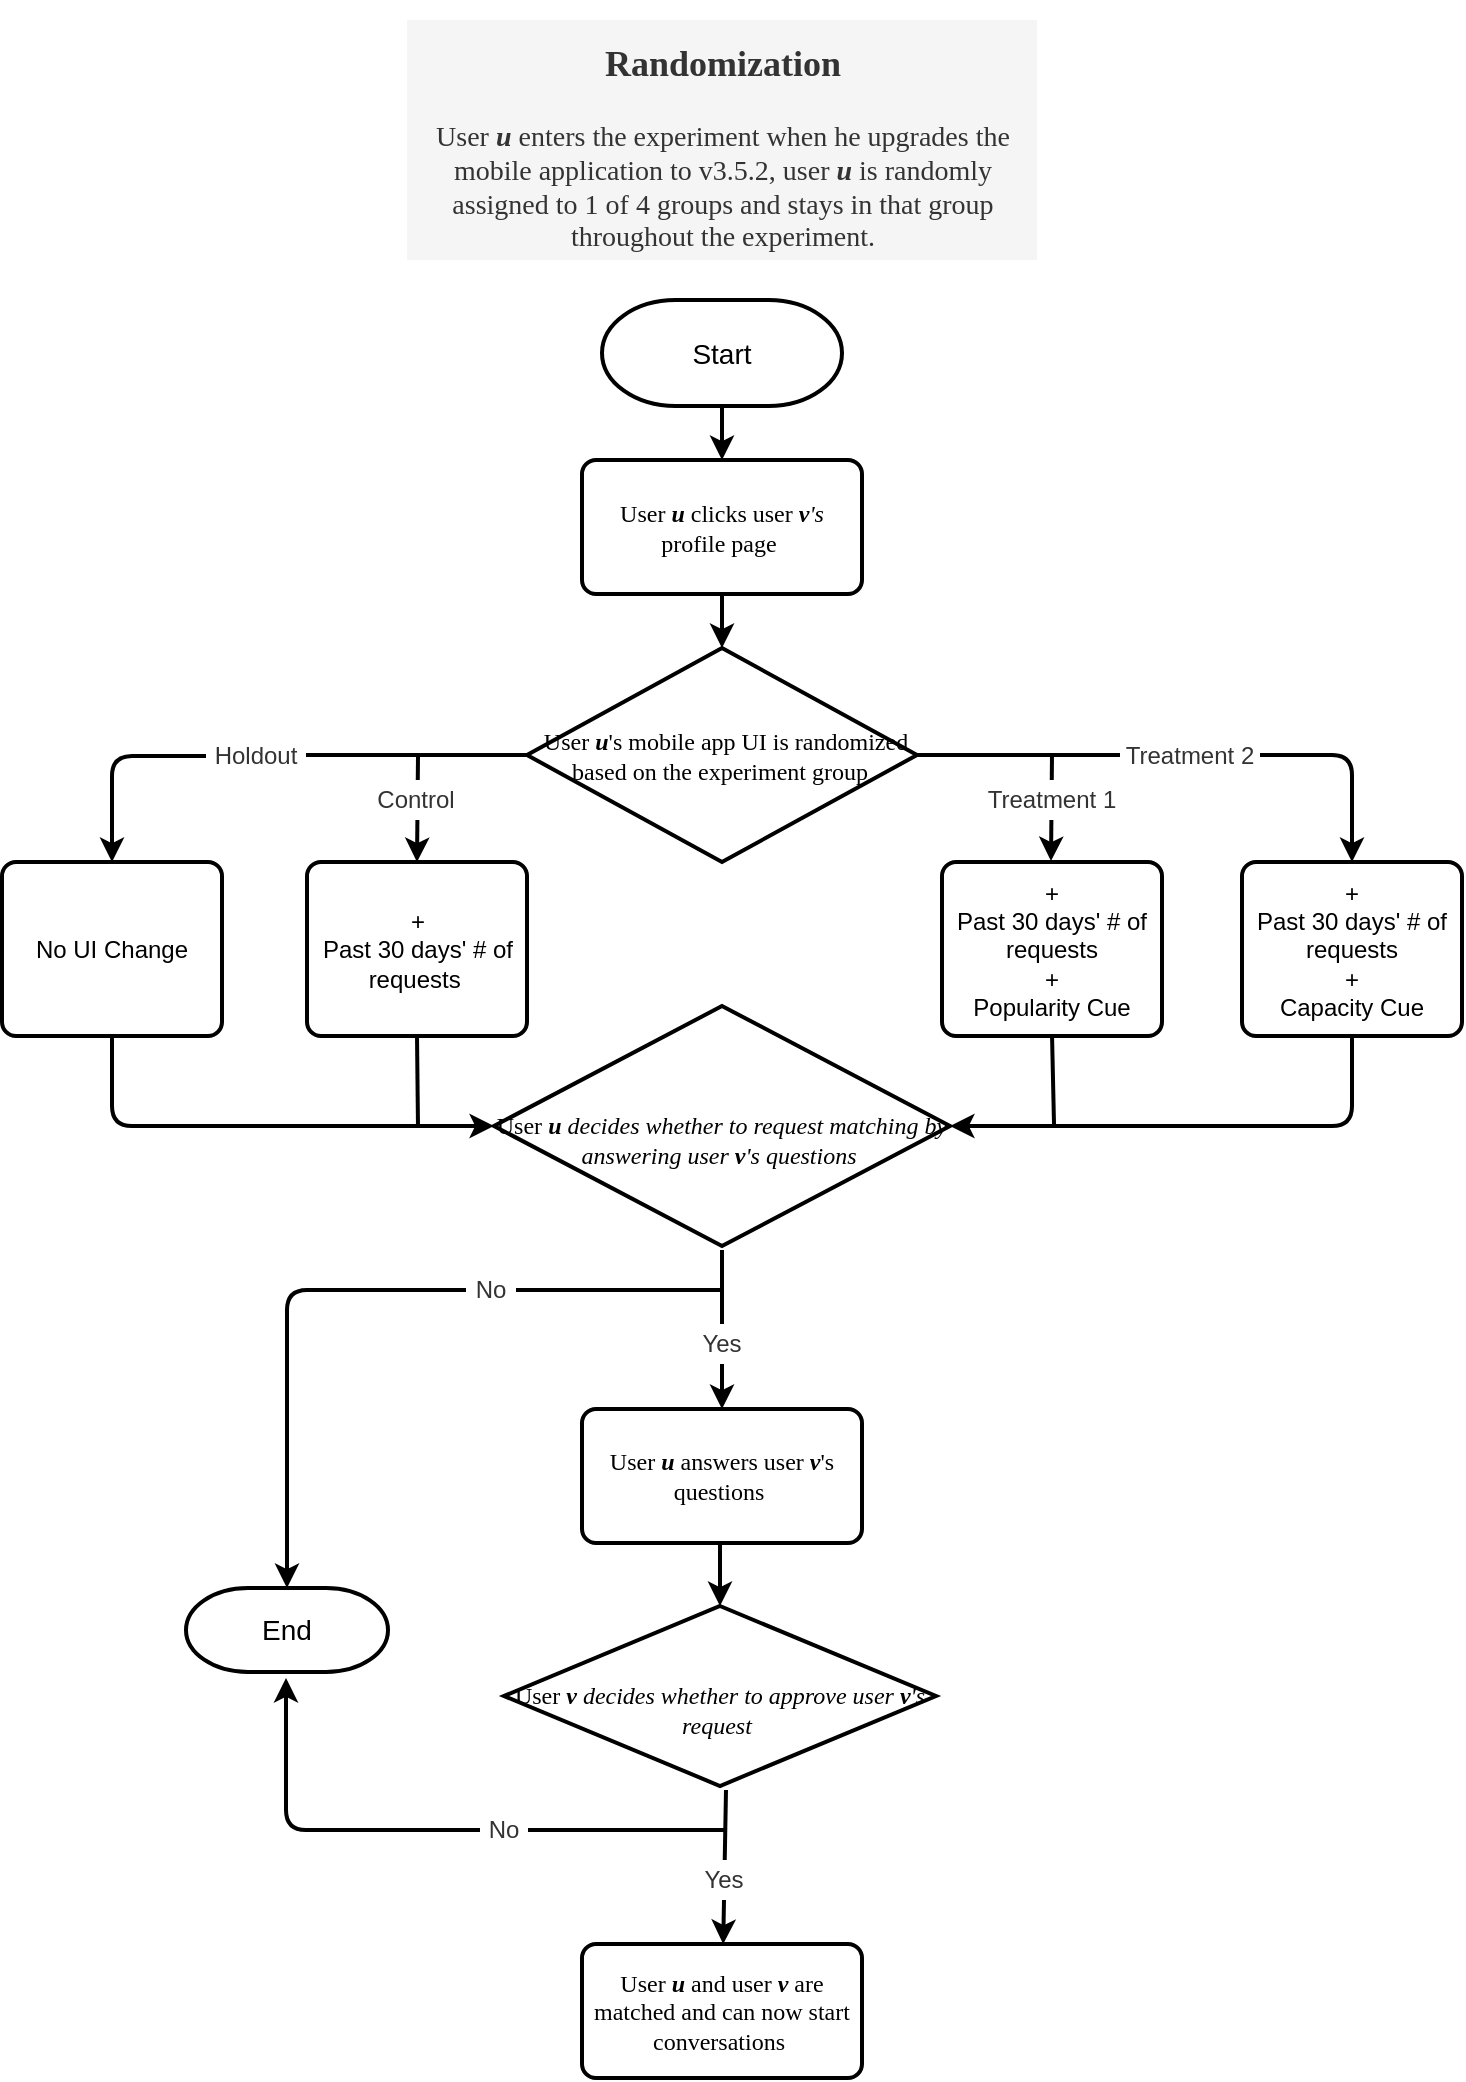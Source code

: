 <mxfile pages="1" version="11.2.9" type="github"><diagram id="2JyxNNU_SRswKXaLaBT6" name="Page-1"><mxGraphModel dx="1353" dy="1068" grid="1" gridSize="10" guides="1" tooltips="1" connect="1" arrows="1" fold="1" page="1" pageScale="1" pageWidth="850" pageHeight="1100" math="0" shadow="0"><root><mxCell id="0"/><mxCell id="1" parent="0"/><mxCell id="AbWWFxYWgRRFwNRDI_Oc-1" value="&lt;font style=&quot;font-size: 14px&quot;&gt;Start&lt;/font&gt;" style="strokeWidth=2;html=1;shape=mxgraph.flowchart.terminator;whiteSpace=wrap;" parent="1" vertex="1"><mxGeometry x="358" y="161" width="120" height="53" as="geometry"/></mxCell><mxCell id="AbWWFxYWgRRFwNRDI_Oc-2" value="&lt;font face=&quot;Georgia&quot;&gt;User &lt;i&gt;&lt;b&gt;u&lt;/b&gt;&lt;/i&gt; clicks&amp;nbsp;&lt;/font&gt;&lt;span style=&quot;font-family: &amp;#34;georgia&amp;#34;&quot;&gt;user&amp;nbsp;&lt;/span&gt;&lt;i style=&quot;font-family: &amp;#34;georgia&amp;#34;&quot;&gt;&lt;b&gt;v&lt;/b&gt;'s&lt;/i&gt;&lt;font face=&quot;Georgia&quot;&gt;&lt;br&gt;profile page&amp;nbsp;&lt;/font&gt;" style="rounded=1;whiteSpace=wrap;html=1;absoluteArcSize=1;arcSize=14;strokeWidth=2;" parent="1" vertex="1"><mxGeometry x="348" y="241" width="140" height="67" as="geometry"/></mxCell><mxCell id="AbWWFxYWgRRFwNRDI_Oc-3" value="" style="endArrow=classic;html=1;exitX=0.5;exitY=1;exitDx=0;exitDy=0;exitPerimeter=0;entryX=0.5;entryY=0;entryDx=0;entryDy=0;strokeWidth=2;" parent="1" source="AbWWFxYWgRRFwNRDI_Oc-1" target="AbWWFxYWgRRFwNRDI_Oc-2" edge="1"><mxGeometry width="50" height="50" relative="1" as="geometry"><mxPoint x="348" y="444" as="sourcePoint"/><mxPoint x="398" y="394" as="targetPoint"/></mxGeometry></mxCell><mxCell id="6vMVFSI-y6LJuHTL3Tkv-1" value="&lt;font face=&quot;Georgia&quot;&gt;&amp;nbsp;User &lt;i&gt;&lt;b&gt;u&lt;/b&gt;&lt;/i&gt;'s mobile app UI is randomized based on the experiment group&amp;nbsp;&lt;/font&gt;" style="strokeWidth=2;html=1;shape=mxgraph.flowchart.decision;whiteSpace=wrap;" parent="1" vertex="1"><mxGeometry x="320.5" y="335" width="195" height="107" as="geometry"/></mxCell><mxCell id="6vMVFSI-y6LJuHTL3Tkv-2" value="" style="endArrow=classic;html=1;exitX=0.5;exitY=1;exitDx=0;exitDy=0;entryX=0.5;entryY=0;entryDx=0;entryDy=0;strokeWidth=2;entryPerimeter=0;" parent="1" source="AbWWFxYWgRRFwNRDI_Oc-2" target="6vMVFSI-y6LJuHTL3Tkv-1" edge="1"><mxGeometry width="50" height="50" relative="1" as="geometry"><mxPoint x="518" y="371" as="sourcePoint"/><mxPoint x="518" y="431" as="targetPoint"/></mxGeometry></mxCell><mxCell id="5q_IAKNCsGFluqySmHJG-9" value="&lt;h1&gt;&lt;font style=&quot;font-size: 18px ; line-height: 100%&quot; face=&quot;Georgia&quot;&gt;Randomization&lt;/font&gt;&lt;/h1&gt;&lt;p&gt;&lt;font face=&quot;Georgia&quot;&gt;&lt;span style=&quot;font-size: 14px&quot;&gt;User&amp;nbsp;&lt;/span&gt;&lt;b style=&quot;font-size: 14px&quot;&gt;&lt;i&gt;u&lt;/i&gt;&lt;/b&gt;&lt;span style=&quot;font-size: 14px&quot;&gt;&amp;nbsp;enters the experiment when he upgrades the mobile application to v3.5.2, user&amp;nbsp;&lt;/span&gt;&lt;b style=&quot;font-size: 14px&quot;&gt;&lt;i&gt;u&lt;/i&gt;&lt;/b&gt;&lt;span style=&quot;font-size: 14px&quot;&gt;&amp;nbsp;is randomly assigned to 1 of 4 groups and stays in that group throughout the experiment.&lt;/span&gt;&lt;/font&gt;&lt;br&gt;&lt;/p&gt;" style="text;html=1;strokeColor=none;fillColor=#f5f5f5;spacing=5;spacingTop=-20;whiteSpace=wrap;overflow=hidden;rounded=0;align=center;shadow=0;fontColor=#333333;" vertex="1" parent="1"><mxGeometry x="260.5" y="21" width="315" height="120" as="geometry"/></mxCell><mxCell id="5q_IAKNCsGFluqySmHJG-10" value="" style="edgeStyle=segmentEdgeStyle;endArrow=classic;html=1;exitX=0;exitY=0.5;exitDx=0;exitDy=0;exitPerimeter=0;strokeWidth=2;entryX=0.5;entryY=0;entryDx=0;entryDy=0;" edge="1" parent="1" source="5q_IAKNCsGFluqySmHJG-22" target="5q_IAKNCsGFluqySmHJG-12"><mxGeometry width="50" height="50" relative="1" as="geometry"><mxPoint x="118" y="413.5" as="sourcePoint"/><mxPoint x="118" y="442" as="targetPoint"/></mxGeometry></mxCell><mxCell id="5q_IAKNCsGFluqySmHJG-11" value="" style="edgeStyle=segmentEdgeStyle;endArrow=classic;html=1;exitX=1;exitY=0.5;exitDx=0;exitDy=0;exitPerimeter=0;strokeWidth=2;entryX=0.5;entryY=0;entryDx=0;entryDy=0;" edge="1" parent="1" source="6vMVFSI-y6LJuHTL3Tkv-1" target="5q_IAKNCsGFluqySmHJG-16"><mxGeometry width="50" height="50" relative="1" as="geometry"><mxPoint x="588" y="452" as="sourcePoint"/><mxPoint x="723" y="442" as="targetPoint"/></mxGeometry></mxCell><mxCell id="5q_IAKNCsGFluqySmHJG-12" value="No UI Change" style="rounded=1;whiteSpace=wrap;html=1;absoluteArcSize=1;arcSize=14;strokeWidth=2;shadow=0;" vertex="1" parent="1"><mxGeometry x="58" y="442" width="110" height="87" as="geometry"/></mxCell><mxCell id="5q_IAKNCsGFluqySmHJG-13" value="+ &lt;br&gt;Past 30 days' # of requests&amp;nbsp;" style="rounded=1;whiteSpace=wrap;html=1;absoluteArcSize=1;arcSize=14;strokeWidth=2;shadow=0;" vertex="1" parent="1"><mxGeometry x="210.5" y="442" width="110" height="87" as="geometry"/></mxCell><mxCell id="5q_IAKNCsGFluqySmHJG-14" value="+ &lt;br&gt;Past 30 days' # of requests &lt;br&gt;+ &lt;br&gt;Popularity Cue" style="rounded=1;whiteSpace=wrap;html=1;absoluteArcSize=1;arcSize=14;strokeWidth=2;shadow=0;" vertex="1" parent="1"><mxGeometry x="528" y="442" width="110" height="87" as="geometry"/></mxCell><mxCell id="5q_IAKNCsGFluqySmHJG-16" value="+ &lt;br&gt;Past 30 days' # of requests &lt;br&gt;+ &lt;br&gt;Capacity Cue" style="rounded=1;whiteSpace=wrap;html=1;absoluteArcSize=1;arcSize=14;strokeWidth=2;shadow=0;" vertex="1" parent="1"><mxGeometry x="678" y="442" width="110" height="87" as="geometry"/></mxCell><mxCell id="5q_IAKNCsGFluqySmHJG-17" value="" style="endArrow=classic;html=1;strokeWidth=2;entryX=0.5;entryY=0;entryDx=0;entryDy=0;" edge="1" parent="1" target="5q_IAKNCsGFluqySmHJG-13"><mxGeometry width="50" height="50" relative="1" as="geometry"><mxPoint x="266" y="389" as="sourcePoint"/><mxPoint x="108" y="549" as="targetPoint"/></mxGeometry></mxCell><mxCell id="5q_IAKNCsGFluqySmHJG-19" value="" style="endArrow=classic;html=1;strokeWidth=2;entryX=0.5;entryY=0;entryDx=0;entryDy=0;" edge="1" parent="1"><mxGeometry width="50" height="50" relative="1" as="geometry"><mxPoint x="583" y="388.5" as="sourcePoint"/><mxPoint x="582.5" y="441.5" as="targetPoint"/></mxGeometry></mxCell><mxCell id="5q_IAKNCsGFluqySmHJG-20" value="&lt;font face=&quot;Georgia&quot;&gt;&lt;br&gt;User &lt;i&gt;&lt;b&gt;u &lt;/b&gt;decides whether to request matching by answering user&amp;nbsp;&lt;b&gt;v&lt;/b&gt;'s questions&lt;/i&gt;&amp;nbsp;&lt;/font&gt;" style="strokeWidth=2;html=1;shape=mxgraph.flowchart.decision;whiteSpace=wrap;" vertex="1" parent="1"><mxGeometry x="304" y="514" width="228" height="120" as="geometry"/></mxCell><mxCell id="5q_IAKNCsGFluqySmHJG-24" value="" style="edgeStyle=segmentEdgeStyle;endArrow=classic;html=1;exitX=0;exitY=0.5;exitDx=0;exitDy=0;exitPerimeter=0;strokeWidth=2;entryX=0.5;entryY=0;entryDx=0;entryDy=0;" edge="1" parent="1" source="6vMVFSI-y6LJuHTL3Tkv-1" target="5q_IAKNCsGFluqySmHJG-22"><mxGeometry width="50" height="50" relative="1" as="geometry"><mxPoint x="321" y="389" as="sourcePoint"/><mxPoint x="113" y="442" as="targetPoint"/></mxGeometry></mxCell><mxCell id="5q_IAKNCsGFluqySmHJG-22" value="Holdout" style="text;html=1;align=center;verticalAlign=middle;whiteSpace=wrap;rounded=0;shadow=0;fillColor=#FFFFFF;strokeColor=none;fontColor=#333333;" vertex="1" parent="1"><mxGeometry x="160" y="379" width="50" height="20" as="geometry"/></mxCell><mxCell id="5q_IAKNCsGFluqySmHJG-25" value="Control" style="text;html=1;align=center;verticalAlign=middle;whiteSpace=wrap;rounded=0;shadow=0;fillColor=#FFFFFF;strokeColor=none;fontColor=#333333;" vertex="1" parent="1"><mxGeometry x="239.5" y="401" width="50" height="20" as="geometry"/></mxCell><mxCell id="5q_IAKNCsGFluqySmHJG-26" value="Treatment 2" style="text;html=1;align=center;verticalAlign=middle;whiteSpace=wrap;rounded=0;shadow=0;fillColor=#FFFFFF;strokeColor=none;fontColor=#333333;" vertex="1" parent="1"><mxGeometry x="617" y="379" width="70" height="20" as="geometry"/></mxCell><mxCell id="5q_IAKNCsGFluqySmHJG-27" value="Treatment 1" style="text;html=1;align=center;verticalAlign=middle;whiteSpace=wrap;rounded=0;shadow=0;fillColor=#FFFFFF;strokeColor=none;fontColor=#333333;" vertex="1" parent="1"><mxGeometry x="548" y="401" width="70" height="20" as="geometry"/></mxCell><mxCell id="5q_IAKNCsGFluqySmHJG-28" value="" style="edgeStyle=segmentEdgeStyle;endArrow=classic;html=1;strokeWidth=2;entryX=0;entryY=0.5;entryDx=0;entryDy=0;entryPerimeter=0;exitX=0.5;exitY=1;exitDx=0;exitDy=0;" edge="1" parent="1" source="5q_IAKNCsGFluqySmHJG-12" target="5q_IAKNCsGFluqySmHJG-20"><mxGeometry width="50" height="50" relative="1" as="geometry"><mxPoint x="58" y="769" as="sourcePoint"/><mxPoint x="108" y="719" as="targetPoint"/><Array as="points"><mxPoint x="113" y="574"/></Array></mxGeometry></mxCell><mxCell id="5q_IAKNCsGFluqySmHJG-29" value="" style="endArrow=none;html=1;strokeWidth=2;exitX=0.5;exitY=1;exitDx=0;exitDy=0;endFill=0;" edge="1" parent="1" source="5q_IAKNCsGFluqySmHJG-13"><mxGeometry width="50" height="50" relative="1" as="geometry"><mxPoint x="276" y="399" as="sourcePoint"/><mxPoint x="266" y="575" as="targetPoint"/></mxGeometry></mxCell><mxCell id="5q_IAKNCsGFluqySmHJG-30" value="" style="endArrow=none;html=1;strokeWidth=2;exitX=0.5;exitY=1;exitDx=0;exitDy=0;endFill=0;" edge="1" parent="1"><mxGeometry width="50" height="50" relative="1" as="geometry"><mxPoint x="583" y="528" as="sourcePoint"/><mxPoint x="584" y="573" as="targetPoint"/></mxGeometry></mxCell><mxCell id="5q_IAKNCsGFluqySmHJG-31" value="" style="edgeStyle=segmentEdgeStyle;endArrow=classic;html=1;strokeWidth=2;entryX=1;entryY=0.5;entryDx=0;entryDy=0;entryPerimeter=0;exitX=0.5;exitY=1;exitDx=0;exitDy=0;" edge="1" parent="1" source="5q_IAKNCsGFluqySmHJG-16" target="5q_IAKNCsGFluqySmHJG-20"><mxGeometry width="50" height="50" relative="1" as="geometry"><mxPoint x="123" y="539" as="sourcePoint"/><mxPoint x="314" y="627" as="targetPoint"/><Array as="points"><mxPoint x="733" y="574"/></Array></mxGeometry></mxCell><mxCell id="5q_IAKNCsGFluqySmHJG-32" value="" style="endArrow=classic;html=1;strokeWidth=2;entryX=0.5;entryY=0;entryDx=0;entryDy=0;" edge="1" parent="1" target="5q_IAKNCsGFluqySmHJG-42"><mxGeometry width="50" height="50" relative="1" as="geometry"><mxPoint x="418" y="636" as="sourcePoint"/><mxPoint x="418" y="746" as="targetPoint"/></mxGeometry></mxCell><mxCell id="5q_IAKNCsGFluqySmHJG-33" value="&lt;font style=&quot;font-size: 14px&quot;&gt;End&lt;/font&gt;" style="strokeWidth=2;html=1;shape=mxgraph.flowchart.terminator;whiteSpace=wrap;" vertex="1" parent="1"><mxGeometry x="150" y="805" width="101" height="42" as="geometry"/></mxCell><mxCell id="5q_IAKNCsGFluqySmHJG-34" value="" style="edgeStyle=segmentEdgeStyle;endArrow=classic;html=1;strokeWidth=2;" edge="1" parent="1" target="5q_IAKNCsGFluqySmHJG-33"><mxGeometry width="50" height="50" relative="1" as="geometry"><mxPoint x="418" y="656" as="sourcePoint"/><mxPoint x="110" y="786" as="targetPoint"/></mxGeometry></mxCell><mxCell id="5q_IAKNCsGFluqySmHJG-36" value="No" style="text;html=1;align=center;verticalAlign=middle;whiteSpace=wrap;rounded=0;shadow=0;fillColor=#FFFFFF;strokeColor=none;fontColor=#333333;" vertex="1" parent="1"><mxGeometry x="290" y="646" width="25" height="20" as="geometry"/></mxCell><mxCell id="5q_IAKNCsGFluqySmHJG-40" value="Yes" style="text;html=1;align=center;verticalAlign=middle;whiteSpace=wrap;rounded=0;shadow=0;fillColor=#FFFFFF;strokeColor=none;fontColor=#333333;" vertex="1" parent="1"><mxGeometry x="403" y="673" width="30" height="20" as="geometry"/></mxCell><mxCell id="5q_IAKNCsGFluqySmHJG-42" value="&lt;span style=&quot;font-family: &amp;#34;georgia&amp;#34;&quot;&gt;User&amp;nbsp;&lt;/span&gt;&lt;i style=&quot;font-family: &amp;#34;georgia&amp;#34;&quot;&gt;&lt;b&gt;u&lt;/b&gt;&lt;/i&gt;&lt;span style=&quot;font-family: &amp;#34;georgia&amp;#34;&quot;&gt;&amp;nbsp;answers user &lt;b&gt;&lt;i&gt;v&lt;/i&gt;&lt;/b&gt;'s questions&amp;nbsp;&lt;/span&gt;" style="rounded=1;whiteSpace=wrap;html=1;absoluteArcSize=1;arcSize=14;strokeWidth=2;" vertex="1" parent="1"><mxGeometry x="348" y="715.5" width="140" height="67" as="geometry"/></mxCell><mxCell id="5q_IAKNCsGFluqySmHJG-43" value="&lt;font face=&quot;Georgia&quot;&gt;&lt;br&gt;User &lt;i&gt;&lt;b&gt;v&amp;nbsp;&lt;/b&gt;decides whether to approve user&amp;nbsp;&lt;b&gt;v&lt;/b&gt;'s request&lt;/i&gt;&amp;nbsp;&lt;/font&gt;" style="strokeWidth=2;html=1;shape=mxgraph.flowchart.decision;whiteSpace=wrap;" vertex="1" parent="1"><mxGeometry x="309" y="814" width="216" height="90" as="geometry"/></mxCell><mxCell id="5q_IAKNCsGFluqySmHJG-45" value="" style="endArrow=classic;html=1;strokeWidth=2;" edge="1" parent="1"><mxGeometry width="50" height="50" relative="1" as="geometry"><mxPoint x="417" y="782.5" as="sourcePoint"/><mxPoint x="417" y="814" as="targetPoint"/></mxGeometry></mxCell><mxCell id="5q_IAKNCsGFluqySmHJG-53" value="" style="endArrow=classic;html=1;strokeWidth=2;" edge="1" parent="1" target="5q_IAKNCsGFluqySmHJG-59"><mxGeometry width="50" height="50" relative="1" as="geometry"><mxPoint x="420" y="906" as="sourcePoint"/><mxPoint x="420" y="1016" as="targetPoint"/></mxGeometry></mxCell><mxCell id="5q_IAKNCsGFluqySmHJG-55" value="" style="edgeStyle=segmentEdgeStyle;endArrow=classic;html=1;strokeWidth=2;" edge="1" parent="1"><mxGeometry width="50" height="50" relative="1" as="geometry"><mxPoint x="420" y="926" as="sourcePoint"/><mxPoint x="200" y="850" as="targetPoint"/></mxGeometry></mxCell><mxCell id="5q_IAKNCsGFluqySmHJG-56" value="No" style="text;html=1;align=center;verticalAlign=middle;whiteSpace=wrap;rounded=0;shadow=0;fillColor=#FFFFFF;strokeColor=none;fontColor=#333333;" vertex="1" parent="1"><mxGeometry x="297" y="916" width="24" height="20" as="geometry"/></mxCell><mxCell id="5q_IAKNCsGFluqySmHJG-57" value="Yes" style="text;html=1;align=center;verticalAlign=middle;whiteSpace=wrap;rounded=0;shadow=0;fillColor=#FFFFFF;strokeColor=none;fontColor=#333333;" vertex="1" parent="1"><mxGeometry x="404" y="941" width="30" height="20" as="geometry"/></mxCell><mxCell id="5q_IAKNCsGFluqySmHJG-59" value="&lt;span style=&quot;font-family: &amp;#34;georgia&amp;#34;&quot;&gt;User&amp;nbsp;&lt;/span&gt;&lt;i style=&quot;font-family: &amp;#34;georgia&amp;#34;&quot;&gt;&lt;b&gt;u&lt;/b&gt;&lt;/i&gt;&lt;span style=&quot;font-family: &amp;#34;georgia&amp;#34;&quot;&gt;&amp;nbsp;and user &lt;b style=&quot;font-style: italic&quot;&gt;v &lt;/b&gt;are matched and&amp;nbsp;can now start conversations&amp;nbsp;&lt;/span&gt;" style="rounded=1;whiteSpace=wrap;html=1;absoluteArcSize=1;arcSize=14;strokeWidth=2;" vertex="1" parent="1"><mxGeometry x="348" y="983" width="140" height="67" as="geometry"/></mxCell></root></mxGraphModel></diagram></mxfile>